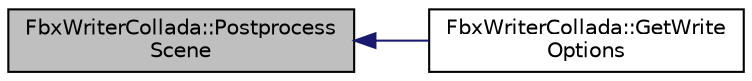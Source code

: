 digraph "FbxWriterCollada::PostprocessScene"
{
  edge [fontname="Helvetica",fontsize="10",labelfontname="Helvetica",labelfontsize="10"];
  node [fontname="Helvetica",fontsize="10",shape=record];
  rankdir="LR";
  Node16 [label="FbxWriterCollada::Postprocess\lScene",height=0.2,width=0.4,color="black", fillcolor="grey75", style="filled", fontcolor="black"];
  Node16 -> Node17 [dir="back",color="midnightblue",fontsize="10",style="solid",fontname="Helvetica"];
  Node17 [label="FbxWriterCollada::GetWrite\lOptions",height=0.2,width=0.4,color="black", fillcolor="white", style="filled",URL="$class_fbx_writer_collada.html#a64fdc18e00335c37acf279a5ef0d3711"];
}
